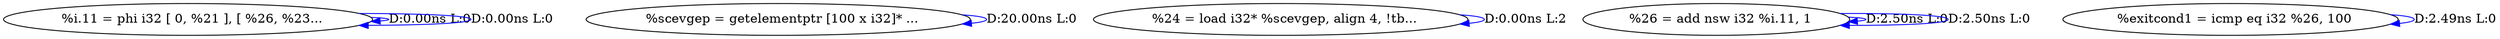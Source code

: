 digraph {
Node0x41447d0[label="  %i.11 = phi i32 [ 0, %21 ], [ %26, %23..."];
Node0x41447d0 -> Node0x41447d0[label="D:0.00ns L:0",color=blue];
Node0x41447d0 -> Node0x41447d0[label="D:0.00ns L:0",color=blue];
Node0x41448b0[label="  %scevgep = getelementptr [100 x i32]* ..."];
Node0x41448b0 -> Node0x41448b0[label="D:20.00ns L:0",color=blue];
Node0x4144990[label="  %24 = load i32* %scevgep, align 4, !tb..."];
Node0x4144990 -> Node0x4144990[label="D:0.00ns L:2",color=blue];
Node0x4144b50[label="  %26 = add nsw i32 %i.11, 1"];
Node0x4144b50 -> Node0x4144b50[label="D:2.50ns L:0",color=blue];
Node0x4144b50 -> Node0x4144b50[label="D:2.50ns L:0",color=blue];
Node0x4144c30[label="  %exitcond1 = icmp eq i32 %26, 100"];
Node0x4144c30 -> Node0x4144c30[label="D:2.49ns L:0",color=blue];
}

